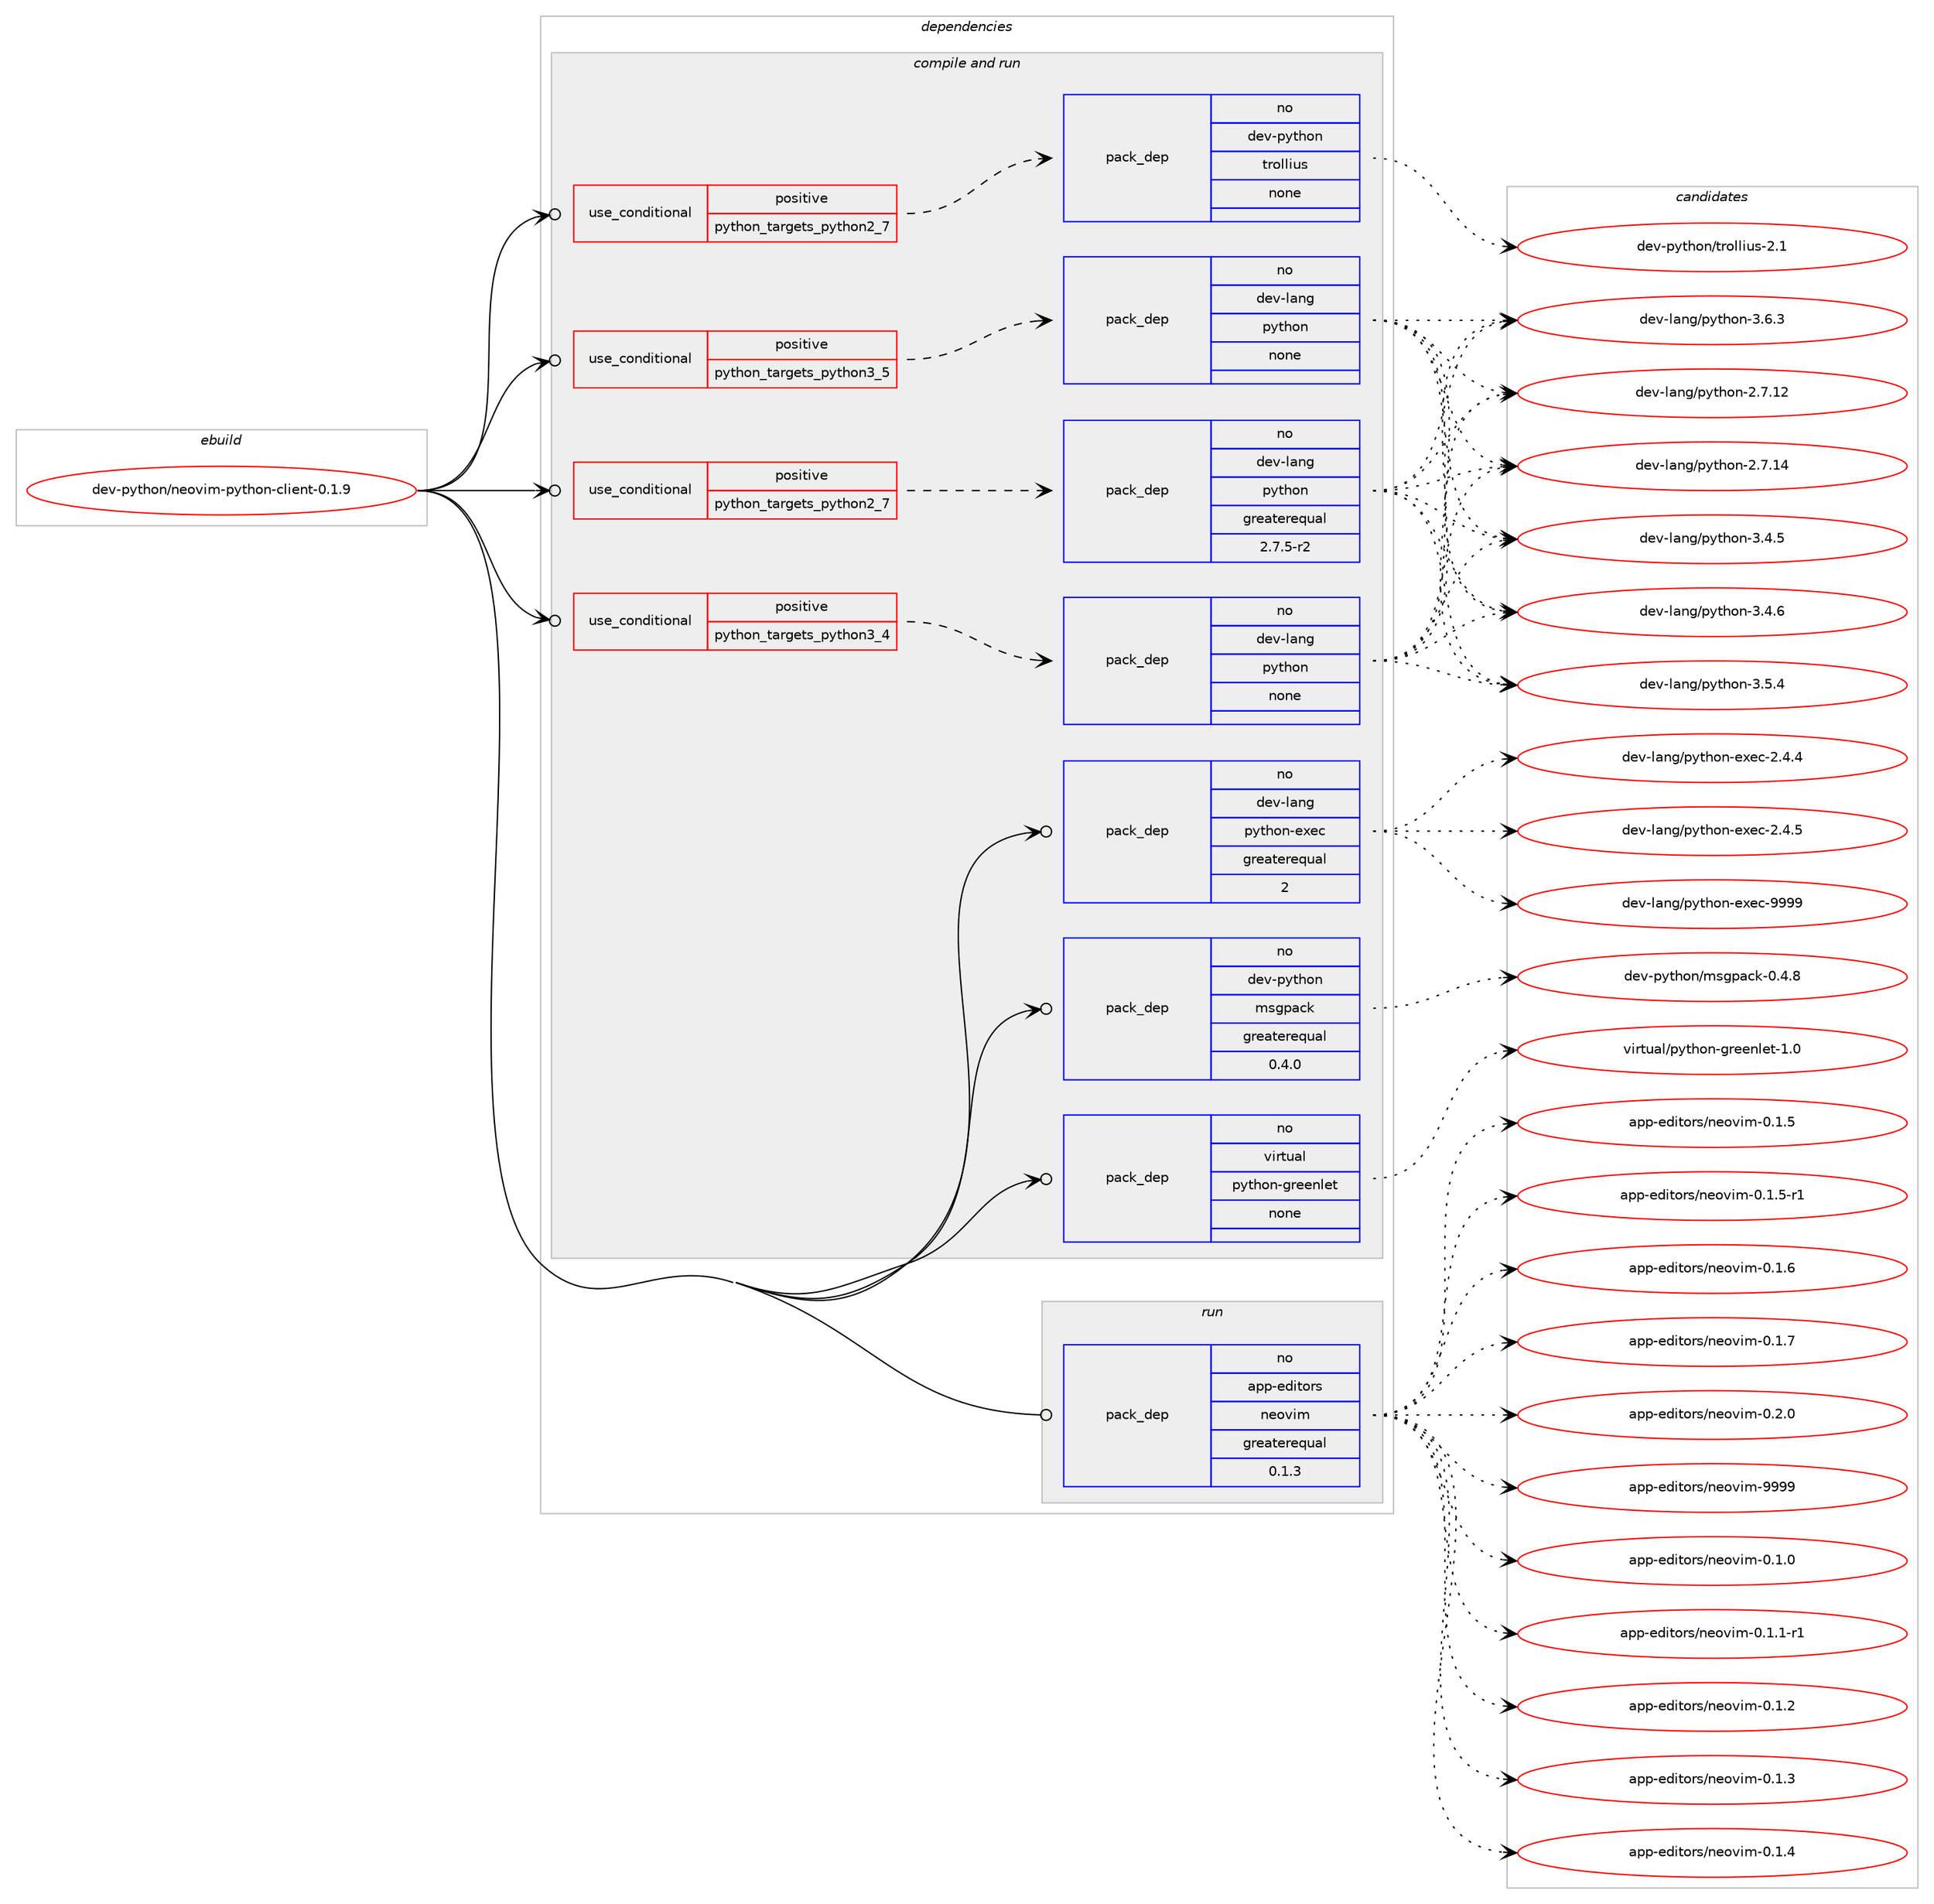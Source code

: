 digraph prolog {

# *************
# Graph options
# *************

newrank=true;
concentrate=true;
compound=true;
graph [rankdir=LR,fontname=Helvetica,fontsize=10,ranksep=1.5];#, ranksep=2.5, nodesep=0.2];
edge  [arrowhead=vee];
node  [fontname=Helvetica,fontsize=10];

# **********
# The ebuild
# **********

subgraph cluster_leftcol {
color=gray;
rank=same;
label=<<i>ebuild</i>>;
id [label="dev-python/neovim-python-client-0.1.9", color=red, width=4, href="../dev-python/neovim-python-client-0.1.9.svg"];
}

# ****************
# The dependencies
# ****************

subgraph cluster_midcol {
color=gray;
label=<<i>dependencies</i>>;
subgraph cluster_compile {
fillcolor="#eeeeee";
style=filled;
label=<<i>compile</i>>;
}
subgraph cluster_compileandrun {
fillcolor="#eeeeee";
style=filled;
label=<<i>compile and run</i>>;
subgraph cond35945 {
dependency167657 [label=<<TABLE BORDER="0" CELLBORDER="1" CELLSPACING="0" CELLPADDING="4"><TR><TD ROWSPAN="3" CELLPADDING="10">use_conditional</TD></TR><TR><TD>positive</TD></TR><TR><TD>python_targets_python2_7</TD></TR></TABLE>>, shape=none, color=red];
subgraph pack127857 {
dependency167658 [label=<<TABLE BORDER="0" CELLBORDER="1" CELLSPACING="0" CELLPADDING="4" WIDTH="220"><TR><TD ROWSPAN="6" CELLPADDING="30">pack_dep</TD></TR><TR><TD WIDTH="110">no</TD></TR><TR><TD>dev-lang</TD></TR><TR><TD>python</TD></TR><TR><TD>greaterequal</TD></TR><TR><TD>2.7.5-r2</TD></TR></TABLE>>, shape=none, color=blue];
}
dependency167657:e -> dependency167658:w [weight=20,style="dashed",arrowhead="vee"];
}
id:e -> dependency167657:w [weight=20,style="solid",arrowhead="odotvee"];
subgraph cond35946 {
dependency167659 [label=<<TABLE BORDER="0" CELLBORDER="1" CELLSPACING="0" CELLPADDING="4"><TR><TD ROWSPAN="3" CELLPADDING="10">use_conditional</TD></TR><TR><TD>positive</TD></TR><TR><TD>python_targets_python2_7</TD></TR></TABLE>>, shape=none, color=red];
subgraph pack127858 {
dependency167660 [label=<<TABLE BORDER="0" CELLBORDER="1" CELLSPACING="0" CELLPADDING="4" WIDTH="220"><TR><TD ROWSPAN="6" CELLPADDING="30">pack_dep</TD></TR><TR><TD WIDTH="110">no</TD></TR><TR><TD>dev-python</TD></TR><TR><TD>trollius</TD></TR><TR><TD>none</TD></TR><TR><TD></TD></TR></TABLE>>, shape=none, color=blue];
}
dependency167659:e -> dependency167660:w [weight=20,style="dashed",arrowhead="vee"];
}
id:e -> dependency167659:w [weight=20,style="solid",arrowhead="odotvee"];
subgraph cond35947 {
dependency167661 [label=<<TABLE BORDER="0" CELLBORDER="1" CELLSPACING="0" CELLPADDING="4"><TR><TD ROWSPAN="3" CELLPADDING="10">use_conditional</TD></TR><TR><TD>positive</TD></TR><TR><TD>python_targets_python3_4</TD></TR></TABLE>>, shape=none, color=red];
subgraph pack127859 {
dependency167662 [label=<<TABLE BORDER="0" CELLBORDER="1" CELLSPACING="0" CELLPADDING="4" WIDTH="220"><TR><TD ROWSPAN="6" CELLPADDING="30">pack_dep</TD></TR><TR><TD WIDTH="110">no</TD></TR><TR><TD>dev-lang</TD></TR><TR><TD>python</TD></TR><TR><TD>none</TD></TR><TR><TD></TD></TR></TABLE>>, shape=none, color=blue];
}
dependency167661:e -> dependency167662:w [weight=20,style="dashed",arrowhead="vee"];
}
id:e -> dependency167661:w [weight=20,style="solid",arrowhead="odotvee"];
subgraph cond35948 {
dependency167663 [label=<<TABLE BORDER="0" CELLBORDER="1" CELLSPACING="0" CELLPADDING="4"><TR><TD ROWSPAN="3" CELLPADDING="10">use_conditional</TD></TR><TR><TD>positive</TD></TR><TR><TD>python_targets_python3_5</TD></TR></TABLE>>, shape=none, color=red];
subgraph pack127860 {
dependency167664 [label=<<TABLE BORDER="0" CELLBORDER="1" CELLSPACING="0" CELLPADDING="4" WIDTH="220"><TR><TD ROWSPAN="6" CELLPADDING="30">pack_dep</TD></TR><TR><TD WIDTH="110">no</TD></TR><TR><TD>dev-lang</TD></TR><TR><TD>python</TD></TR><TR><TD>none</TD></TR><TR><TD></TD></TR></TABLE>>, shape=none, color=blue];
}
dependency167663:e -> dependency167664:w [weight=20,style="dashed",arrowhead="vee"];
}
id:e -> dependency167663:w [weight=20,style="solid",arrowhead="odotvee"];
subgraph pack127861 {
dependency167665 [label=<<TABLE BORDER="0" CELLBORDER="1" CELLSPACING="0" CELLPADDING="4" WIDTH="220"><TR><TD ROWSPAN="6" CELLPADDING="30">pack_dep</TD></TR><TR><TD WIDTH="110">no</TD></TR><TR><TD>dev-lang</TD></TR><TR><TD>python-exec</TD></TR><TR><TD>greaterequal</TD></TR><TR><TD>2</TD></TR></TABLE>>, shape=none, color=blue];
}
id:e -> dependency167665:w [weight=20,style="solid",arrowhead="odotvee"];
subgraph pack127862 {
dependency167666 [label=<<TABLE BORDER="0" CELLBORDER="1" CELLSPACING="0" CELLPADDING="4" WIDTH="220"><TR><TD ROWSPAN="6" CELLPADDING="30">pack_dep</TD></TR><TR><TD WIDTH="110">no</TD></TR><TR><TD>dev-python</TD></TR><TR><TD>msgpack</TD></TR><TR><TD>greaterequal</TD></TR><TR><TD>0.4.0</TD></TR></TABLE>>, shape=none, color=blue];
}
id:e -> dependency167666:w [weight=20,style="solid",arrowhead="odotvee"];
subgraph pack127863 {
dependency167667 [label=<<TABLE BORDER="0" CELLBORDER="1" CELLSPACING="0" CELLPADDING="4" WIDTH="220"><TR><TD ROWSPAN="6" CELLPADDING="30">pack_dep</TD></TR><TR><TD WIDTH="110">no</TD></TR><TR><TD>virtual</TD></TR><TR><TD>python-greenlet</TD></TR><TR><TD>none</TD></TR><TR><TD></TD></TR></TABLE>>, shape=none, color=blue];
}
id:e -> dependency167667:w [weight=20,style="solid",arrowhead="odotvee"];
}
subgraph cluster_run {
fillcolor="#eeeeee";
style=filled;
label=<<i>run</i>>;
subgraph pack127864 {
dependency167668 [label=<<TABLE BORDER="0" CELLBORDER="1" CELLSPACING="0" CELLPADDING="4" WIDTH="220"><TR><TD ROWSPAN="6" CELLPADDING="30">pack_dep</TD></TR><TR><TD WIDTH="110">no</TD></TR><TR><TD>app-editors</TD></TR><TR><TD>neovim</TD></TR><TR><TD>greaterequal</TD></TR><TR><TD>0.1.3</TD></TR></TABLE>>, shape=none, color=blue];
}
id:e -> dependency167668:w [weight=20,style="solid",arrowhead="odot"];
}
}

# **************
# The candidates
# **************

subgraph cluster_choices {
rank=same;
color=gray;
label=<<i>candidates</i>>;

subgraph choice127857 {
color=black;
nodesep=1;
choice10010111845108971101034711212111610411111045504655464950 [label="dev-lang/python-2.7.12", color=red, width=4,href="../dev-lang/python-2.7.12.svg"];
choice10010111845108971101034711212111610411111045504655464952 [label="dev-lang/python-2.7.14", color=red, width=4,href="../dev-lang/python-2.7.14.svg"];
choice100101118451089711010347112121116104111110455146524653 [label="dev-lang/python-3.4.5", color=red, width=4,href="../dev-lang/python-3.4.5.svg"];
choice100101118451089711010347112121116104111110455146524654 [label="dev-lang/python-3.4.6", color=red, width=4,href="../dev-lang/python-3.4.6.svg"];
choice100101118451089711010347112121116104111110455146534652 [label="dev-lang/python-3.5.4", color=red, width=4,href="../dev-lang/python-3.5.4.svg"];
choice100101118451089711010347112121116104111110455146544651 [label="dev-lang/python-3.6.3", color=red, width=4,href="../dev-lang/python-3.6.3.svg"];
dependency167658:e -> choice10010111845108971101034711212111610411111045504655464950:w [style=dotted,weight="100"];
dependency167658:e -> choice10010111845108971101034711212111610411111045504655464952:w [style=dotted,weight="100"];
dependency167658:e -> choice100101118451089711010347112121116104111110455146524653:w [style=dotted,weight="100"];
dependency167658:e -> choice100101118451089711010347112121116104111110455146524654:w [style=dotted,weight="100"];
dependency167658:e -> choice100101118451089711010347112121116104111110455146534652:w [style=dotted,weight="100"];
dependency167658:e -> choice100101118451089711010347112121116104111110455146544651:w [style=dotted,weight="100"];
}
subgraph choice127858 {
color=black;
nodesep=1;
choice100101118451121211161041111104711611411110810810511711545504649 [label="dev-python/trollius-2.1", color=red, width=4,href="../dev-python/trollius-2.1.svg"];
dependency167660:e -> choice100101118451121211161041111104711611411110810810511711545504649:w [style=dotted,weight="100"];
}
subgraph choice127859 {
color=black;
nodesep=1;
choice10010111845108971101034711212111610411111045504655464950 [label="dev-lang/python-2.7.12", color=red, width=4,href="../dev-lang/python-2.7.12.svg"];
choice10010111845108971101034711212111610411111045504655464952 [label="dev-lang/python-2.7.14", color=red, width=4,href="../dev-lang/python-2.7.14.svg"];
choice100101118451089711010347112121116104111110455146524653 [label="dev-lang/python-3.4.5", color=red, width=4,href="../dev-lang/python-3.4.5.svg"];
choice100101118451089711010347112121116104111110455146524654 [label="dev-lang/python-3.4.6", color=red, width=4,href="../dev-lang/python-3.4.6.svg"];
choice100101118451089711010347112121116104111110455146534652 [label="dev-lang/python-3.5.4", color=red, width=4,href="../dev-lang/python-3.5.4.svg"];
choice100101118451089711010347112121116104111110455146544651 [label="dev-lang/python-3.6.3", color=red, width=4,href="../dev-lang/python-3.6.3.svg"];
dependency167662:e -> choice10010111845108971101034711212111610411111045504655464950:w [style=dotted,weight="100"];
dependency167662:e -> choice10010111845108971101034711212111610411111045504655464952:w [style=dotted,weight="100"];
dependency167662:e -> choice100101118451089711010347112121116104111110455146524653:w [style=dotted,weight="100"];
dependency167662:e -> choice100101118451089711010347112121116104111110455146524654:w [style=dotted,weight="100"];
dependency167662:e -> choice100101118451089711010347112121116104111110455146534652:w [style=dotted,weight="100"];
dependency167662:e -> choice100101118451089711010347112121116104111110455146544651:w [style=dotted,weight="100"];
}
subgraph choice127860 {
color=black;
nodesep=1;
choice10010111845108971101034711212111610411111045504655464950 [label="dev-lang/python-2.7.12", color=red, width=4,href="../dev-lang/python-2.7.12.svg"];
choice10010111845108971101034711212111610411111045504655464952 [label="dev-lang/python-2.7.14", color=red, width=4,href="../dev-lang/python-2.7.14.svg"];
choice100101118451089711010347112121116104111110455146524653 [label="dev-lang/python-3.4.5", color=red, width=4,href="../dev-lang/python-3.4.5.svg"];
choice100101118451089711010347112121116104111110455146524654 [label="dev-lang/python-3.4.6", color=red, width=4,href="../dev-lang/python-3.4.6.svg"];
choice100101118451089711010347112121116104111110455146534652 [label="dev-lang/python-3.5.4", color=red, width=4,href="../dev-lang/python-3.5.4.svg"];
choice100101118451089711010347112121116104111110455146544651 [label="dev-lang/python-3.6.3", color=red, width=4,href="../dev-lang/python-3.6.3.svg"];
dependency167664:e -> choice10010111845108971101034711212111610411111045504655464950:w [style=dotted,weight="100"];
dependency167664:e -> choice10010111845108971101034711212111610411111045504655464952:w [style=dotted,weight="100"];
dependency167664:e -> choice100101118451089711010347112121116104111110455146524653:w [style=dotted,weight="100"];
dependency167664:e -> choice100101118451089711010347112121116104111110455146524654:w [style=dotted,weight="100"];
dependency167664:e -> choice100101118451089711010347112121116104111110455146534652:w [style=dotted,weight="100"];
dependency167664:e -> choice100101118451089711010347112121116104111110455146544651:w [style=dotted,weight="100"];
}
subgraph choice127861 {
color=black;
nodesep=1;
choice1001011184510897110103471121211161041111104510112010199455046524652 [label="dev-lang/python-exec-2.4.4", color=red, width=4,href="../dev-lang/python-exec-2.4.4.svg"];
choice1001011184510897110103471121211161041111104510112010199455046524653 [label="dev-lang/python-exec-2.4.5", color=red, width=4,href="../dev-lang/python-exec-2.4.5.svg"];
choice10010111845108971101034711212111610411111045101120101994557575757 [label="dev-lang/python-exec-9999", color=red, width=4,href="../dev-lang/python-exec-9999.svg"];
dependency167665:e -> choice1001011184510897110103471121211161041111104510112010199455046524652:w [style=dotted,weight="100"];
dependency167665:e -> choice1001011184510897110103471121211161041111104510112010199455046524653:w [style=dotted,weight="100"];
dependency167665:e -> choice10010111845108971101034711212111610411111045101120101994557575757:w [style=dotted,weight="100"];
}
subgraph choice127862 {
color=black;
nodesep=1;
choice10010111845112121116104111110471091151031129799107454846524656 [label="dev-python/msgpack-0.4.8", color=red, width=4,href="../dev-python/msgpack-0.4.8.svg"];
dependency167666:e -> choice10010111845112121116104111110471091151031129799107454846524656:w [style=dotted,weight="100"];
}
subgraph choice127863 {
color=black;
nodesep=1;
choice11810511411611797108471121211161041111104510311410110111010810111645494648 [label="virtual/python-greenlet-1.0", color=red, width=4,href="../virtual/python-greenlet-1.0.svg"];
dependency167667:e -> choice11810511411611797108471121211161041111104510311410110111010810111645494648:w [style=dotted,weight="100"];
}
subgraph choice127864 {
color=black;
nodesep=1;
choice971121124510110010511611111411547110101111118105109454846494648 [label="app-editors/neovim-0.1.0", color=red, width=4,href="../app-editors/neovim-0.1.0.svg"];
choice9711211245101100105116111114115471101011111181051094548464946494511449 [label="app-editors/neovim-0.1.1-r1", color=red, width=4,href="../app-editors/neovim-0.1.1-r1.svg"];
choice971121124510110010511611111411547110101111118105109454846494650 [label="app-editors/neovim-0.1.2", color=red, width=4,href="../app-editors/neovim-0.1.2.svg"];
choice971121124510110010511611111411547110101111118105109454846494651 [label="app-editors/neovim-0.1.3", color=red, width=4,href="../app-editors/neovim-0.1.3.svg"];
choice971121124510110010511611111411547110101111118105109454846494652 [label="app-editors/neovim-0.1.4", color=red, width=4,href="../app-editors/neovim-0.1.4.svg"];
choice971121124510110010511611111411547110101111118105109454846494653 [label="app-editors/neovim-0.1.5", color=red, width=4,href="../app-editors/neovim-0.1.5.svg"];
choice9711211245101100105116111114115471101011111181051094548464946534511449 [label="app-editors/neovim-0.1.5-r1", color=red, width=4,href="../app-editors/neovim-0.1.5-r1.svg"];
choice971121124510110010511611111411547110101111118105109454846494654 [label="app-editors/neovim-0.1.6", color=red, width=4,href="../app-editors/neovim-0.1.6.svg"];
choice971121124510110010511611111411547110101111118105109454846494655 [label="app-editors/neovim-0.1.7", color=red, width=4,href="../app-editors/neovim-0.1.7.svg"];
choice971121124510110010511611111411547110101111118105109454846504648 [label="app-editors/neovim-0.2.0", color=red, width=4,href="../app-editors/neovim-0.2.0.svg"];
choice9711211245101100105116111114115471101011111181051094557575757 [label="app-editors/neovim-9999", color=red, width=4,href="../app-editors/neovim-9999.svg"];
dependency167668:e -> choice971121124510110010511611111411547110101111118105109454846494648:w [style=dotted,weight="100"];
dependency167668:e -> choice9711211245101100105116111114115471101011111181051094548464946494511449:w [style=dotted,weight="100"];
dependency167668:e -> choice971121124510110010511611111411547110101111118105109454846494650:w [style=dotted,weight="100"];
dependency167668:e -> choice971121124510110010511611111411547110101111118105109454846494651:w [style=dotted,weight="100"];
dependency167668:e -> choice971121124510110010511611111411547110101111118105109454846494652:w [style=dotted,weight="100"];
dependency167668:e -> choice971121124510110010511611111411547110101111118105109454846494653:w [style=dotted,weight="100"];
dependency167668:e -> choice9711211245101100105116111114115471101011111181051094548464946534511449:w [style=dotted,weight="100"];
dependency167668:e -> choice971121124510110010511611111411547110101111118105109454846494654:w [style=dotted,weight="100"];
dependency167668:e -> choice971121124510110010511611111411547110101111118105109454846494655:w [style=dotted,weight="100"];
dependency167668:e -> choice971121124510110010511611111411547110101111118105109454846504648:w [style=dotted,weight="100"];
dependency167668:e -> choice9711211245101100105116111114115471101011111181051094557575757:w [style=dotted,weight="100"];
}
}

}
